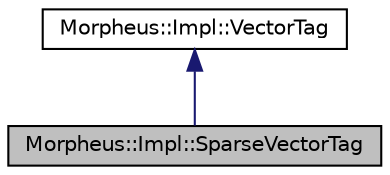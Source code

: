 digraph "Morpheus::Impl::SparseVectorTag"
{
 // LATEX_PDF_SIZE
  edge [fontname="Helvetica",fontsize="10",labelfontname="Helvetica",labelfontsize="10"];
  node [fontname="Helvetica",fontsize="10",shape=record];
  Node1 [label="Morpheus::Impl::SparseVectorTag",height=0.2,width=0.4,color="black", fillcolor="grey75", style="filled", fontcolor="black",tooltip="Tag used to mark containers as Sparse Vectors."];
  Node2 -> Node1 [dir="back",color="midnightblue",fontsize="10",style="solid",fontname="Helvetica"];
  Node2 [label="Morpheus::Impl::VectorTag",height=0.2,width=0.4,color="black", fillcolor="white", style="filled",URL="$structMorpheus_1_1Impl_1_1VectorTag.html",tooltip="Tag used to mark containers as Vectors."];
}
